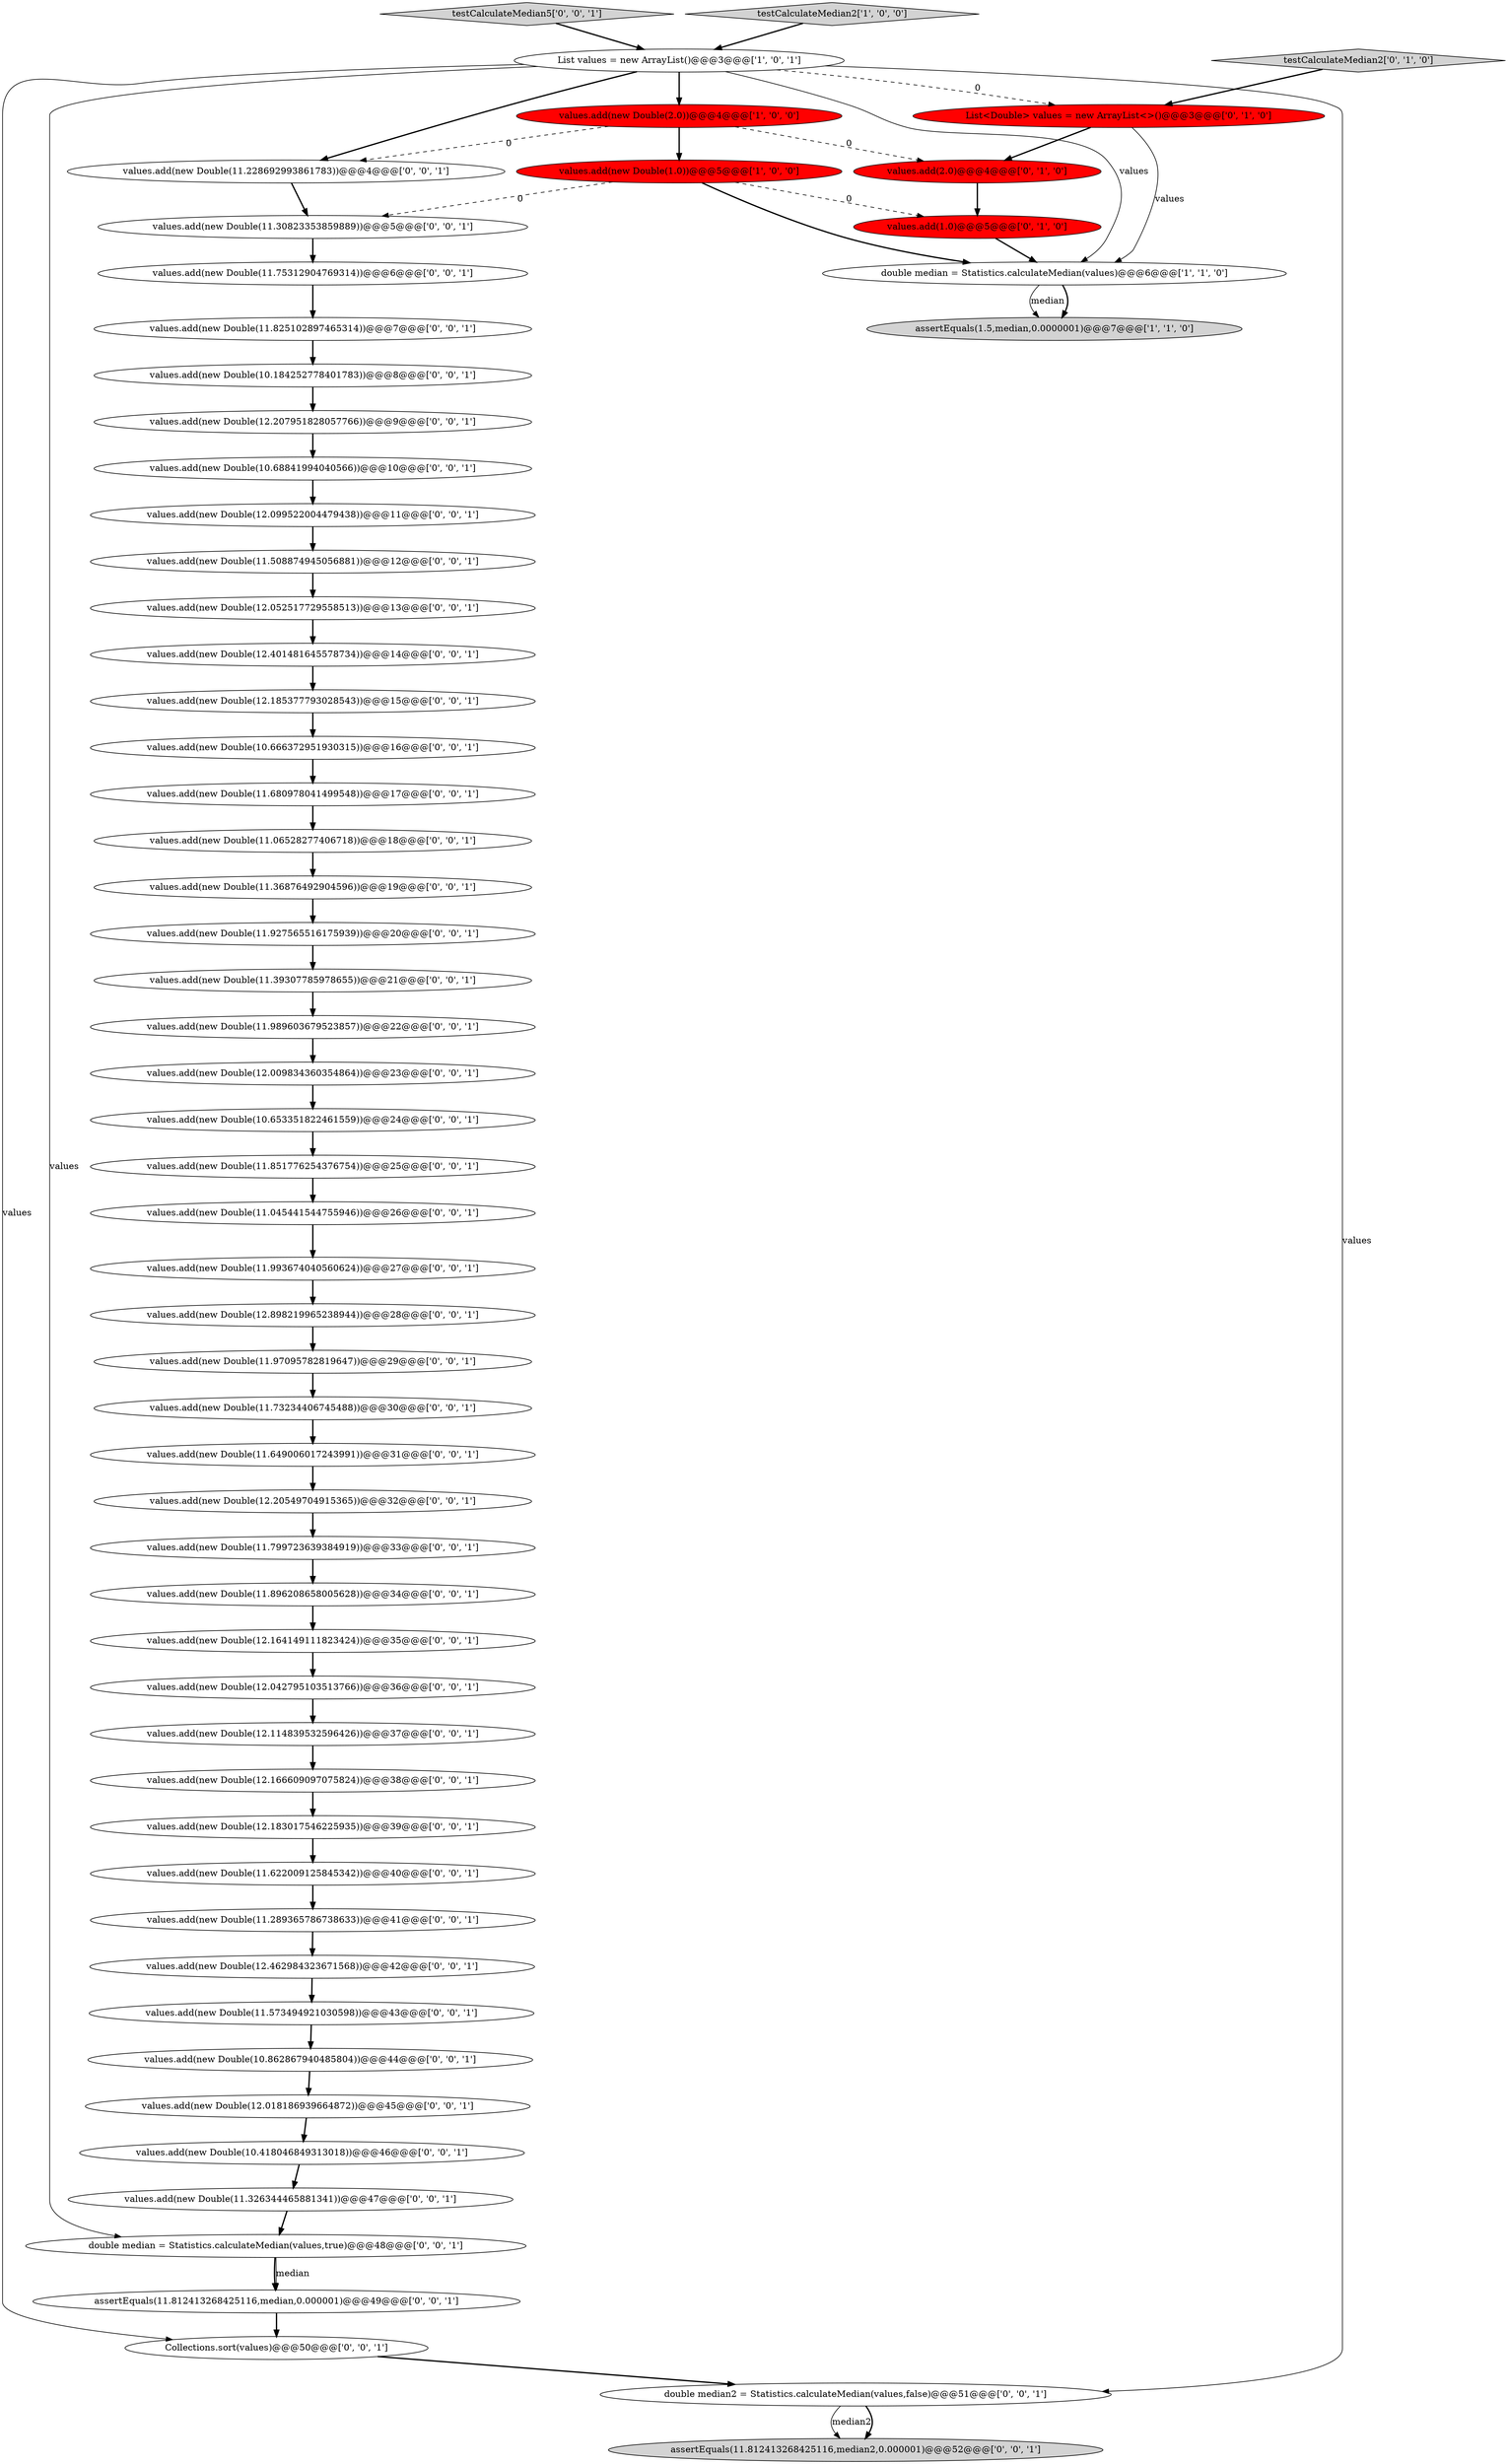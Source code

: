 digraph {
12 [style = filled, label = "values.add(new Double(10.862867940485804))@@@44@@@['0', '0', '1']", fillcolor = white, shape = ellipse image = "AAA0AAABBB3BBB"];
15 [style = filled, label = "double median2 = Statistics.calculateMedian(values,false)@@@51@@@['0', '0', '1']", fillcolor = white, shape = ellipse image = "AAA0AAABBB3BBB"];
23 [style = filled, label = "values.add(new Double(12.164149111823424))@@@35@@@['0', '0', '1']", fillcolor = white, shape = ellipse image = "AAA0AAABBB3BBB"];
22 [style = filled, label = "values.add(new Double(11.30823353859889))@@@5@@@['0', '0', '1']", fillcolor = white, shape = ellipse image = "AAA0AAABBB3BBB"];
21 [style = filled, label = "values.add(new Double(11.228692993861783))@@@4@@@['0', '0', '1']", fillcolor = white, shape = ellipse image = "AAA0AAABBB3BBB"];
5 [style = filled, label = "values.add(new Double(1.0))@@@5@@@['1', '0', '0']", fillcolor = red, shape = ellipse image = "AAA1AAABBB1BBB"];
19 [style = filled, label = "values.add(new Double(12.114839532596426))@@@37@@@['0', '0', '1']", fillcolor = white, shape = ellipse image = "AAA0AAABBB3BBB"];
57 [style = filled, label = "values.add(new Double(11.799723639384919))@@@33@@@['0', '0', '1']", fillcolor = white, shape = ellipse image = "AAA0AAABBB3BBB"];
27 [style = filled, label = "values.add(new Double(12.898219965238944))@@@28@@@['0', '0', '1']", fillcolor = white, shape = ellipse image = "AAA0AAABBB3BBB"];
1 [style = filled, label = "double median = Statistics.calculateMedian(values)@@@6@@@['1', '1', '0']", fillcolor = white, shape = ellipse image = "AAA0AAABBB1BBB"];
45 [style = filled, label = "values.add(new Double(12.042795103513766))@@@36@@@['0', '0', '1']", fillcolor = white, shape = ellipse image = "AAA0AAABBB3BBB"];
4 [style = filled, label = "List values = new ArrayList()@@@3@@@['1', '0', '1']", fillcolor = white, shape = ellipse image = "AAA0AAABBB1BBB"];
51 [style = filled, label = "assertEquals(11.812413268425116,median,0.000001)@@@49@@@['0', '0', '1']", fillcolor = white, shape = ellipse image = "AAA0AAABBB3BBB"];
0 [style = filled, label = "values.add(new Double(2.0))@@@4@@@['1', '0', '0']", fillcolor = red, shape = ellipse image = "AAA1AAABBB1BBB"];
31 [style = filled, label = "values.add(new Double(12.185377793028543))@@@15@@@['0', '0', '1']", fillcolor = white, shape = ellipse image = "AAA0AAABBB3BBB"];
46 [style = filled, label = "values.add(new Double(12.166609097075824))@@@38@@@['0', '0', '1']", fillcolor = white, shape = ellipse image = "AAA0AAABBB3BBB"];
54 [style = filled, label = "values.add(new Double(10.418046849313018))@@@46@@@['0', '0', '1']", fillcolor = white, shape = ellipse image = "AAA0AAABBB3BBB"];
25 [style = filled, label = "values.add(new Double(11.896208658005628))@@@34@@@['0', '0', '1']", fillcolor = white, shape = ellipse image = "AAA0AAABBB3BBB"];
20 [style = filled, label = "testCalculateMedian5['0', '0', '1']", fillcolor = lightgray, shape = diamond image = "AAA0AAABBB3BBB"];
26 [style = filled, label = "values.add(new Double(11.680978041499548))@@@17@@@['0', '0', '1']", fillcolor = white, shape = ellipse image = "AAA0AAABBB3BBB"];
7 [style = filled, label = "values.add(2.0)@@@4@@@['0', '1', '0']", fillcolor = red, shape = ellipse image = "AAA1AAABBB2BBB"];
48 [style = filled, label = "values.add(new Double(11.993674040560624))@@@27@@@['0', '0', '1']", fillcolor = white, shape = ellipse image = "AAA0AAABBB3BBB"];
49 [style = filled, label = "Collections.sort(values)@@@50@@@['0', '0', '1']", fillcolor = white, shape = ellipse image = "AAA0AAABBB3BBB"];
47 [style = filled, label = "values.add(new Double(11.825102897465314))@@@7@@@['0', '0', '1']", fillcolor = white, shape = ellipse image = "AAA0AAABBB3BBB"];
10 [style = filled, label = "values.add(new Double(11.73234406745488))@@@30@@@['0', '0', '1']", fillcolor = white, shape = ellipse image = "AAA0AAABBB3BBB"];
14 [style = filled, label = "values.add(new Double(11.36876492904596))@@@19@@@['0', '0', '1']", fillcolor = white, shape = ellipse image = "AAA0AAABBB3BBB"];
3 [style = filled, label = "assertEquals(1.5,median,0.0000001)@@@7@@@['1', '1', '0']", fillcolor = lightgray, shape = ellipse image = "AAA0AAABBB1BBB"];
42 [style = filled, label = "values.add(new Double(11.851776254376754))@@@25@@@['0', '0', '1']", fillcolor = white, shape = ellipse image = "AAA0AAABBB3BBB"];
50 [style = filled, label = "double median = Statistics.calculateMedian(values,true)@@@48@@@['0', '0', '1']", fillcolor = white, shape = ellipse image = "AAA0AAABBB3BBB"];
32 [style = filled, label = "values.add(new Double(12.462984323671568))@@@42@@@['0', '0', '1']", fillcolor = white, shape = ellipse image = "AAA0AAABBB3BBB"];
37 [style = filled, label = "values.add(new Double(11.39307785978655))@@@21@@@['0', '0', '1']", fillcolor = white, shape = ellipse image = "AAA0AAABBB3BBB"];
8 [style = filled, label = "testCalculateMedian2['0', '1', '0']", fillcolor = lightgray, shape = diamond image = "AAA0AAABBB2BBB"];
34 [style = filled, label = "values.add(new Double(12.018186939664872))@@@45@@@['0', '0', '1']", fillcolor = white, shape = ellipse image = "AAA0AAABBB3BBB"];
36 [style = filled, label = "assertEquals(11.812413268425116,median2,0.000001)@@@52@@@['0', '0', '1']", fillcolor = lightgray, shape = ellipse image = "AAA0AAABBB3BBB"];
58 [style = filled, label = "values.add(new Double(12.052517729558513))@@@13@@@['0', '0', '1']", fillcolor = white, shape = ellipse image = "AAA0AAABBB3BBB"];
24 [style = filled, label = "values.add(new Double(12.183017546225935))@@@39@@@['0', '0', '1']", fillcolor = white, shape = ellipse image = "AAA0AAABBB3BBB"];
16 [style = filled, label = "values.add(new Double(11.326344465881341))@@@47@@@['0', '0', '1']", fillcolor = white, shape = ellipse image = "AAA0AAABBB3BBB"];
30 [style = filled, label = "values.add(new Double(12.20549704915365))@@@32@@@['0', '0', '1']", fillcolor = white, shape = ellipse image = "AAA0AAABBB3BBB"];
6 [style = filled, label = "values.add(1.0)@@@5@@@['0', '1', '0']", fillcolor = red, shape = ellipse image = "AAA1AAABBB2BBB"];
59 [style = filled, label = "values.add(new Double(11.989603679523857))@@@22@@@['0', '0', '1']", fillcolor = white, shape = ellipse image = "AAA0AAABBB3BBB"];
38 [style = filled, label = "values.add(new Double(11.649006017243991))@@@31@@@['0', '0', '1']", fillcolor = white, shape = ellipse image = "AAA0AAABBB3BBB"];
29 [style = filled, label = "values.add(new Double(12.401481645578734))@@@14@@@['0', '0', '1']", fillcolor = white, shape = ellipse image = "AAA0AAABBB3BBB"];
11 [style = filled, label = "values.add(new Double(11.97095782819647))@@@29@@@['0', '0', '1']", fillcolor = white, shape = ellipse image = "AAA0AAABBB3BBB"];
39 [style = filled, label = "values.add(new Double(11.508874945056881))@@@12@@@['0', '0', '1']", fillcolor = white, shape = ellipse image = "AAA0AAABBB3BBB"];
44 [style = filled, label = "values.add(new Double(12.099522004479438))@@@11@@@['0', '0', '1']", fillcolor = white, shape = ellipse image = "AAA0AAABBB3BBB"];
40 [style = filled, label = "values.add(new Double(11.289365786738633))@@@41@@@['0', '0', '1']", fillcolor = white, shape = ellipse image = "AAA0AAABBB3BBB"];
18 [style = filled, label = "values.add(new Double(10.666372951930315))@@@16@@@['0', '0', '1']", fillcolor = white, shape = ellipse image = "AAA0AAABBB3BBB"];
43 [style = filled, label = "values.add(new Double(10.184252778401783))@@@8@@@['0', '0', '1']", fillcolor = white, shape = ellipse image = "AAA0AAABBB3BBB"];
55 [style = filled, label = "values.add(new Double(11.573494921030598))@@@43@@@['0', '0', '1']", fillcolor = white, shape = ellipse image = "AAA0AAABBB3BBB"];
56 [style = filled, label = "values.add(new Double(11.045441544755946))@@@26@@@['0', '0', '1']", fillcolor = white, shape = ellipse image = "AAA0AAABBB3BBB"];
17 [style = filled, label = "values.add(new Double(11.622009125845342))@@@40@@@['0', '0', '1']", fillcolor = white, shape = ellipse image = "AAA0AAABBB3BBB"];
52 [style = filled, label = "values.add(new Double(11.75312904769314))@@@6@@@['0', '0', '1']", fillcolor = white, shape = ellipse image = "AAA0AAABBB3BBB"];
28 [style = filled, label = "values.add(new Double(10.653351822461559))@@@24@@@['0', '0', '1']", fillcolor = white, shape = ellipse image = "AAA0AAABBB3BBB"];
33 [style = filled, label = "values.add(new Double(12.207951828057766))@@@9@@@['0', '0', '1']", fillcolor = white, shape = ellipse image = "AAA0AAABBB3BBB"];
41 [style = filled, label = "values.add(new Double(10.68841994040566))@@@10@@@['0', '0', '1']", fillcolor = white, shape = ellipse image = "AAA0AAABBB3BBB"];
13 [style = filled, label = "values.add(new Double(11.06528277406718))@@@18@@@['0', '0', '1']", fillcolor = white, shape = ellipse image = "AAA0AAABBB3BBB"];
2 [style = filled, label = "testCalculateMedian2['1', '0', '0']", fillcolor = lightgray, shape = diamond image = "AAA0AAABBB1BBB"];
35 [style = filled, label = "values.add(new Double(11.927565516175939))@@@20@@@['0', '0', '1']", fillcolor = white, shape = ellipse image = "AAA0AAABBB3BBB"];
53 [style = filled, label = "values.add(new Double(12.009834360354864))@@@23@@@['0', '0', '1']", fillcolor = white, shape = ellipse image = "AAA0AAABBB3BBB"];
9 [style = filled, label = "List<Double> values = new ArrayList<>()@@@3@@@['0', '1', '0']", fillcolor = red, shape = ellipse image = "AAA1AAABBB2BBB"];
9->1 [style = solid, label="values"];
14->35 [style = bold, label=""];
23->45 [style = bold, label=""];
4->15 [style = solid, label="values"];
25->23 [style = bold, label=""];
22->52 [style = bold, label=""];
46->24 [style = bold, label=""];
29->31 [style = bold, label=""];
4->49 [style = solid, label="values"];
18->26 [style = bold, label=""];
30->57 [style = bold, label=""];
1->3 [style = bold, label=""];
4->21 [style = bold, label=""];
34->54 [style = bold, label=""];
17->40 [style = bold, label=""];
50->51 [style = solid, label="median"];
33->41 [style = bold, label=""];
31->18 [style = bold, label=""];
47->43 [style = bold, label=""];
12->34 [style = bold, label=""];
51->49 [style = bold, label=""];
15->36 [style = solid, label="median2"];
9->7 [style = bold, label=""];
44->39 [style = bold, label=""];
57->25 [style = bold, label=""];
2->4 [style = bold, label=""];
48->27 [style = bold, label=""];
4->1 [style = solid, label="values"];
26->13 [style = bold, label=""];
4->0 [style = bold, label=""];
59->53 [style = bold, label=""];
16->50 [style = bold, label=""];
20->4 [style = bold, label=""];
1->3 [style = solid, label="median"];
6->1 [style = bold, label=""];
5->1 [style = bold, label=""];
4->9 [style = dashed, label="0"];
52->47 [style = bold, label=""];
38->30 [style = bold, label=""];
32->55 [style = bold, label=""];
5->6 [style = dashed, label="0"];
58->29 [style = bold, label=""];
27->11 [style = bold, label=""];
54->16 [style = bold, label=""];
35->37 [style = bold, label=""];
21->22 [style = bold, label=""];
11->10 [style = bold, label=""];
42->56 [style = bold, label=""];
45->19 [style = bold, label=""];
50->51 [style = bold, label=""];
37->59 [style = bold, label=""];
0->21 [style = dashed, label="0"];
7->6 [style = bold, label=""];
24->17 [style = bold, label=""];
8->9 [style = bold, label=""];
40->32 [style = bold, label=""];
43->33 [style = bold, label=""];
56->48 [style = bold, label=""];
49->15 [style = bold, label=""];
4->50 [style = solid, label="values"];
19->46 [style = bold, label=""];
28->42 [style = bold, label=""];
39->58 [style = bold, label=""];
0->7 [style = dashed, label="0"];
41->44 [style = bold, label=""];
13->14 [style = bold, label=""];
53->28 [style = bold, label=""];
55->12 [style = bold, label=""];
10->38 [style = bold, label=""];
0->5 [style = bold, label=""];
15->36 [style = bold, label=""];
5->22 [style = dashed, label="0"];
}
